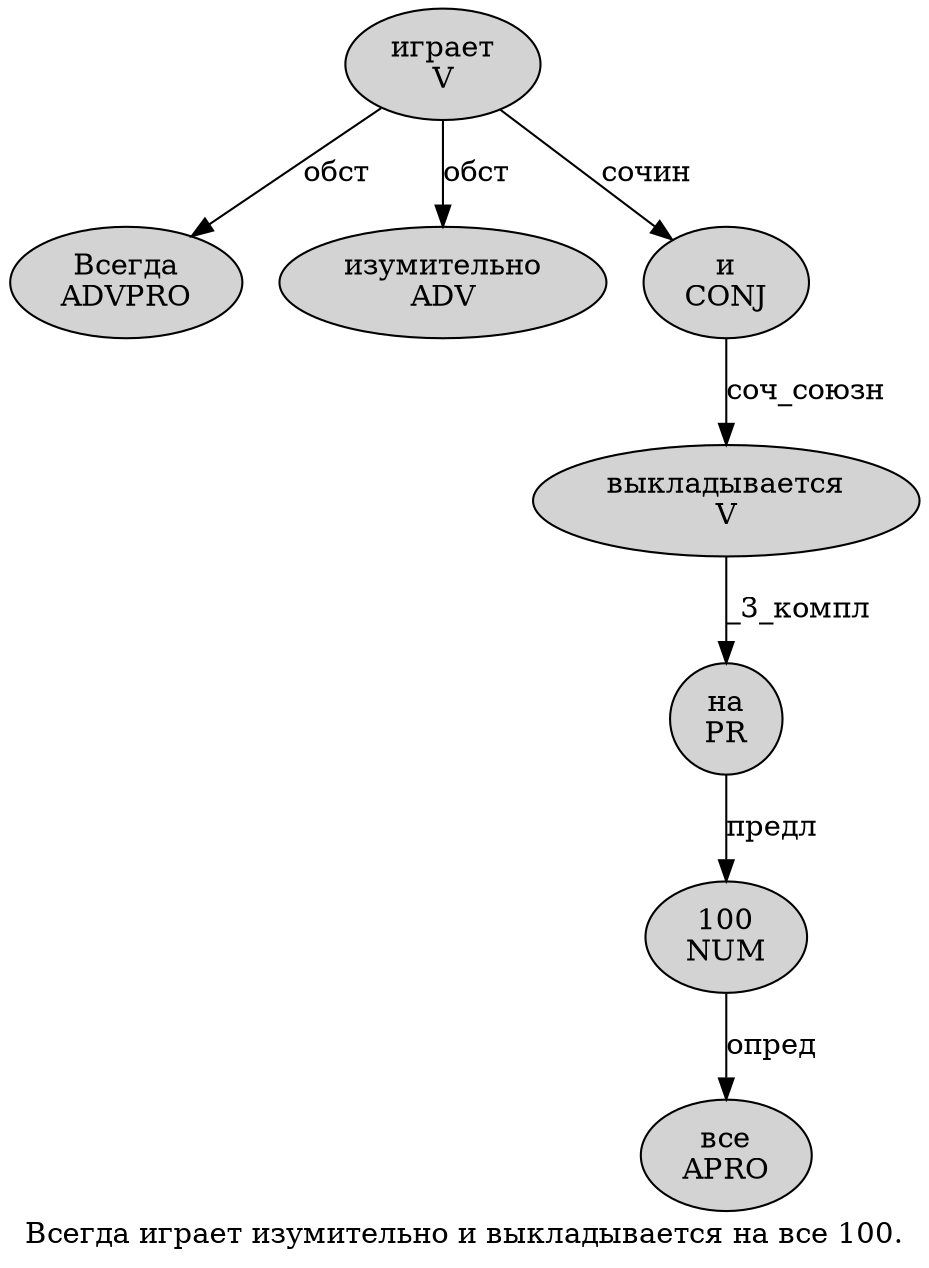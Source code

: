 digraph SENTENCE_288 {
	graph [label="Всегда играет изумительно и выкладывается на все 100."]
	node [style=filled]
		0 [label="Всегда
ADVPRO" color="" fillcolor=lightgray penwidth=1 shape=ellipse]
		1 [label="играет
V" color="" fillcolor=lightgray penwidth=1 shape=ellipse]
		2 [label="изумительно
ADV" color="" fillcolor=lightgray penwidth=1 shape=ellipse]
		3 [label="и
CONJ" color="" fillcolor=lightgray penwidth=1 shape=ellipse]
		4 [label="выкладывается
V" color="" fillcolor=lightgray penwidth=1 shape=ellipse]
		5 [label="на
PR" color="" fillcolor=lightgray penwidth=1 shape=ellipse]
		6 [label="все
APRO" color="" fillcolor=lightgray penwidth=1 shape=ellipse]
		7 [label="100
NUM" color="" fillcolor=lightgray penwidth=1 shape=ellipse]
			1 -> 0 [label="обст"]
			1 -> 2 [label="обст"]
			1 -> 3 [label="сочин"]
			4 -> 5 [label="_3_компл"]
			7 -> 6 [label="опред"]
			5 -> 7 [label="предл"]
			3 -> 4 [label="соч_союзн"]
}